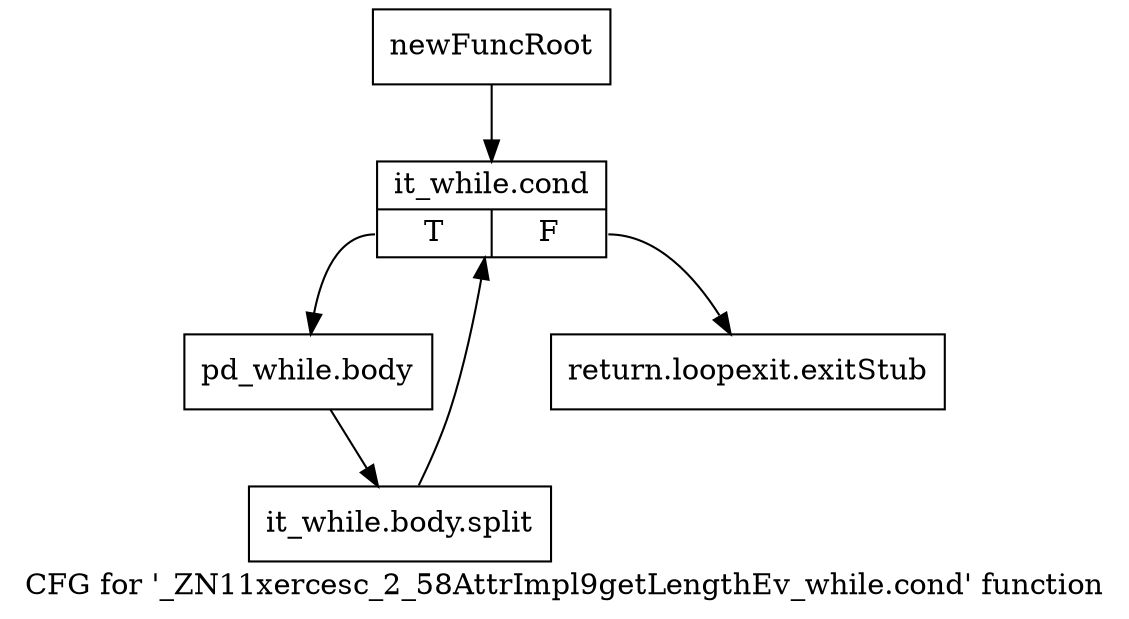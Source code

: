 digraph "CFG for '_ZN11xercesc_2_58AttrImpl9getLengthEv_while.cond' function" {
	label="CFG for '_ZN11xercesc_2_58AttrImpl9getLengthEv_while.cond' function";

	Node0x96ec1b0 [shape=record,label="{newFuncRoot}"];
	Node0x96ec1b0 -> Node0x96ec250;
	Node0x96ec200 [shape=record,label="{return.loopexit.exitStub}"];
	Node0x96ec250 [shape=record,label="{it_while.cond|{<s0>T|<s1>F}}"];
	Node0x96ec250:s0 -> Node0x96ec2a0;
	Node0x96ec250:s1 -> Node0x96ec200;
	Node0x96ec2a0 [shape=record,label="{pd_while.body}"];
	Node0x96ec2a0 -> Node0xcd16cd0;
	Node0xcd16cd0 [shape=record,label="{it_while.body.split}"];
	Node0xcd16cd0 -> Node0x96ec250;
}
